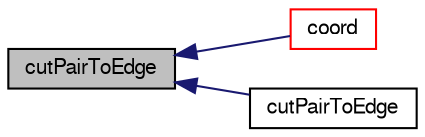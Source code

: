 digraph "cutPairToEdge"
{
  bgcolor="transparent";
  edge [fontname="FreeSans",fontsize="10",labelfontname="FreeSans",labelfontsize="10"];
  node [fontname="FreeSans",fontsize="10",shape=record];
  rankdir="LR";
  Node1211 [label="cutPairToEdge",height=0.2,width=0.4,color="black", fillcolor="grey75", style="filled", fontcolor="black"];
  Node1211 -> Node1212 [dir="back",color="midnightblue",fontsize="10",style="solid",fontname="FreeSans"];
  Node1212 [label="coord",height=0.2,width=0.4,color="red",URL="$a21494.html#a272d10ee27ddbd3a20bccfc71015fb18",tooltip="Return coordinate of cut (uses weight if edgeCut) "];
  Node1211 -> Node1217 [dir="back",color="midnightblue",fontsize="10",style="solid",fontname="FreeSans"];
  Node1217 [label="cutPairToEdge",height=0.2,width=0.4,color="black",URL="$a21494.html#a8a67d0ddb1907fd073b3f167fef26782"];
}
